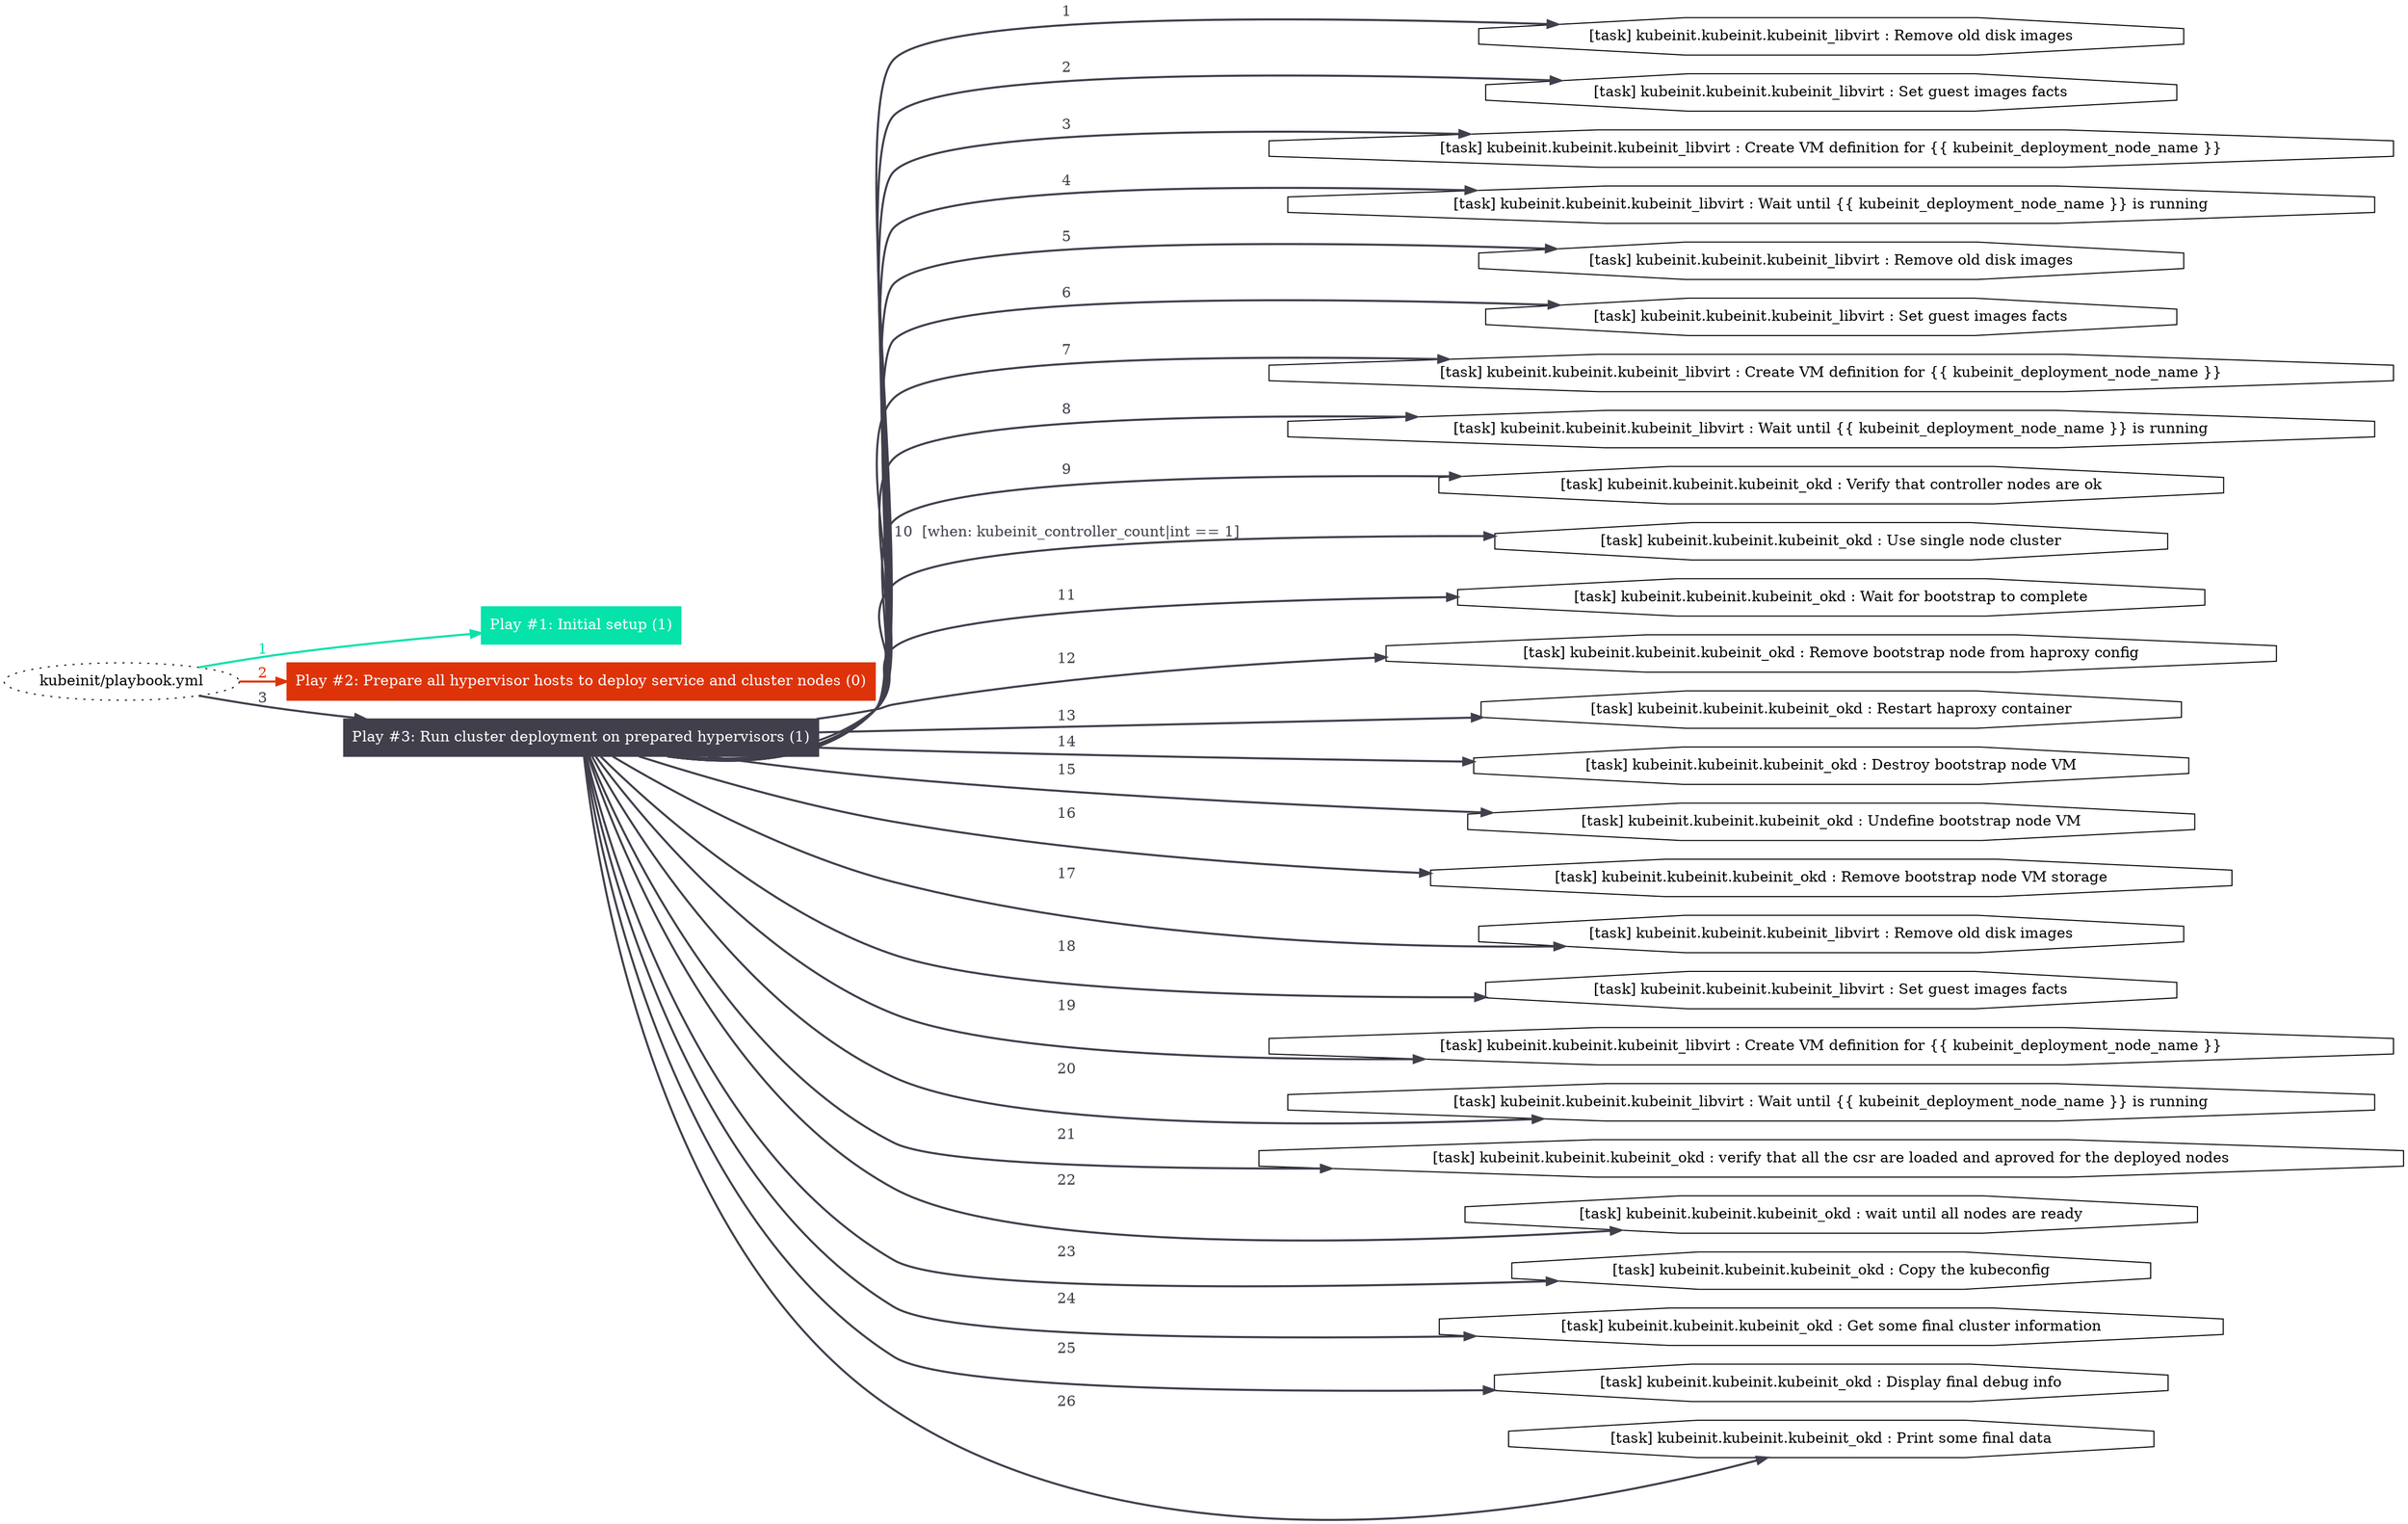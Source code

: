digraph "kubeinit/playbook.yml "{
	graph [concentrate=true ordering=in rankdir=LR ratio=fill]
	edge [esep=5 sep=10]
	"kubeinit/playbook.yml" [id=root_node style=dotted]
	subgraph "Play #1: Initial setup (1) "{
		"Play #1: Initial setup (1)" [color="#05e2aa" fontcolor="#ffffff" id="play_408ee005-e63d-4007-9766-7a4b476c1450" shape=box style=filled tooltip=localhost]
		"kubeinit/playbook.yml" -> "Play #1: Initial setup (1)" [label=1 color="#05e2aa" fontcolor="#05e2aa" id="edge_3127318b-0540-4076-9271-355775fc83e6" style=bold]
	}
	subgraph "Play #2: Prepare all hypervisor hosts to deploy service and cluster nodes (0) "{
		"Play #2: Prepare all hypervisor hosts to deploy service and cluster nodes (0)" [color="#de3309" fontcolor="#ffffff" id="play_3f37c8a2-45e3-4efd-8bad-2352bf27fc89" shape=box style=filled tooltip=""]
		"kubeinit/playbook.yml" -> "Play #2: Prepare all hypervisor hosts to deploy service and cluster nodes (0)" [label=2 color="#de3309" fontcolor="#de3309" id="edge_97aa5d9e-cef4-4458-b314-2ce3b832dcb8" style=bold]
	}
	subgraph "Play #3: Run cluster deployment on prepared hypervisors (1) "{
		"Play #3: Run cluster deployment on prepared hypervisors (1)" [color="#423f4c" fontcolor="#ffffff" id="play_603703dc-8b38-4013-97a5-31ef12e7a25b" shape=box style=filled tooltip=localhost]
		"kubeinit/playbook.yml" -> "Play #3: Run cluster deployment on prepared hypervisors (1)" [label=3 color="#423f4c" fontcolor="#423f4c" id="edge_f518cd9a-7df9-4894-87bc-f5216e27fc89" style=bold]
		"task_88e65336-2350-4b07-8bea-cf4735a1691e" [label="[task] kubeinit.kubeinit.kubeinit_libvirt : Remove old disk images" id="task_88e65336-2350-4b07-8bea-cf4735a1691e" shape=octagon tooltip="[task] kubeinit.kubeinit.kubeinit_libvirt : Remove old disk images"]
		"Play #3: Run cluster deployment on prepared hypervisors (1)" -> "task_88e65336-2350-4b07-8bea-cf4735a1691e" [label=1 color="#423f4c" fontcolor="#423f4c" id="edge_3cbf3f62-696e-46e7-a3e4-30761e67acde" style=bold]
		"task_0007605a-d246-46df-9318-28a23a279726" [label="[task] kubeinit.kubeinit.kubeinit_libvirt : Set guest images facts" id="task_0007605a-d246-46df-9318-28a23a279726" shape=octagon tooltip="[task] kubeinit.kubeinit.kubeinit_libvirt : Set guest images facts"]
		"Play #3: Run cluster deployment on prepared hypervisors (1)" -> "task_0007605a-d246-46df-9318-28a23a279726" [label=2 color="#423f4c" fontcolor="#423f4c" id="edge_0845e7ea-b41d-4baa-9f45-0474fe483621" style=bold]
		"task_43deae7c-75a6-489c-a031-6b5957b4cb9d" [label="[task] kubeinit.kubeinit.kubeinit_libvirt : Create VM definition for {{ kubeinit_deployment_node_name }}" id="task_43deae7c-75a6-489c-a031-6b5957b4cb9d" shape=octagon tooltip="[task] kubeinit.kubeinit.kubeinit_libvirt : Create VM definition for {{ kubeinit_deployment_node_name }}"]
		"Play #3: Run cluster deployment on prepared hypervisors (1)" -> "task_43deae7c-75a6-489c-a031-6b5957b4cb9d" [label=3 color="#423f4c" fontcolor="#423f4c" id="edge_22e77728-9749-4cc9-a565-6927bb78399f" style=bold]
		"task_11615668-2bcd-4fca-bf4b-d7654cf37ade" [label="[task] kubeinit.kubeinit.kubeinit_libvirt : Wait until {{ kubeinit_deployment_node_name }} is running" id="task_11615668-2bcd-4fca-bf4b-d7654cf37ade" shape=octagon tooltip="[task] kubeinit.kubeinit.kubeinit_libvirt : Wait until {{ kubeinit_deployment_node_name }} is running"]
		"Play #3: Run cluster deployment on prepared hypervisors (1)" -> "task_11615668-2bcd-4fca-bf4b-d7654cf37ade" [label=4 color="#423f4c" fontcolor="#423f4c" id="edge_b12139d0-845a-46c9-b01e-9c7e36ac90dc" style=bold]
		"task_ac6b7820-6409-49d3-98e1-481a5fa5d958" [label="[task] kubeinit.kubeinit.kubeinit_libvirt : Remove old disk images" id="task_ac6b7820-6409-49d3-98e1-481a5fa5d958" shape=octagon tooltip="[task] kubeinit.kubeinit.kubeinit_libvirt : Remove old disk images"]
		"Play #3: Run cluster deployment on prepared hypervisors (1)" -> "task_ac6b7820-6409-49d3-98e1-481a5fa5d958" [label=5 color="#423f4c" fontcolor="#423f4c" id="edge_f13f0e34-6ec3-4d72-b566-2f0dc45aa358" style=bold]
		"task_4e59de3a-f0b5-47d1-93bf-f3349a1d5c10" [label="[task] kubeinit.kubeinit.kubeinit_libvirt : Set guest images facts" id="task_4e59de3a-f0b5-47d1-93bf-f3349a1d5c10" shape=octagon tooltip="[task] kubeinit.kubeinit.kubeinit_libvirt : Set guest images facts"]
		"Play #3: Run cluster deployment on prepared hypervisors (1)" -> "task_4e59de3a-f0b5-47d1-93bf-f3349a1d5c10" [label=6 color="#423f4c" fontcolor="#423f4c" id="edge_89df1ecd-1976-43b4-9ddb-0644284fedde" style=bold]
		"task_4f1ff596-56be-494c-bcb6-929d9a2ec890" [label="[task] kubeinit.kubeinit.kubeinit_libvirt : Create VM definition for {{ kubeinit_deployment_node_name }}" id="task_4f1ff596-56be-494c-bcb6-929d9a2ec890" shape=octagon tooltip="[task] kubeinit.kubeinit.kubeinit_libvirt : Create VM definition for {{ kubeinit_deployment_node_name }}"]
		"Play #3: Run cluster deployment on prepared hypervisors (1)" -> "task_4f1ff596-56be-494c-bcb6-929d9a2ec890" [label=7 color="#423f4c" fontcolor="#423f4c" id="edge_40707679-7d4b-4c91-af0b-e128c3a8c98d" style=bold]
		"task_d2d8625f-68d0-43d4-bf2d-ae63c99ccd32" [label="[task] kubeinit.kubeinit.kubeinit_libvirt : Wait until {{ kubeinit_deployment_node_name }} is running" id="task_d2d8625f-68d0-43d4-bf2d-ae63c99ccd32" shape=octagon tooltip="[task] kubeinit.kubeinit.kubeinit_libvirt : Wait until {{ kubeinit_deployment_node_name }} is running"]
		"Play #3: Run cluster deployment on prepared hypervisors (1)" -> "task_d2d8625f-68d0-43d4-bf2d-ae63c99ccd32" [label=8 color="#423f4c" fontcolor="#423f4c" id="edge_916d14ea-a9f4-4884-a3d0-7993b4702d08" style=bold]
		"task_1d3778f8-ec76-41ad-8c75-18e2e65b95d5" [label="[task] kubeinit.kubeinit.kubeinit_okd : Verify that controller nodes are ok" id="task_1d3778f8-ec76-41ad-8c75-18e2e65b95d5" shape=octagon tooltip="[task] kubeinit.kubeinit.kubeinit_okd : Verify that controller nodes are ok"]
		"Play #3: Run cluster deployment on prepared hypervisors (1)" -> "task_1d3778f8-ec76-41ad-8c75-18e2e65b95d5" [label=9 color="#423f4c" fontcolor="#423f4c" id="edge_e9dc189e-89b0-4cc4-9113-311e3b070306" style=bold]
		"task_855809ed-1891-4a6e-ad9a-c47850497ab0" [label="[task] kubeinit.kubeinit.kubeinit_okd : Use single node cluster" id="task_855809ed-1891-4a6e-ad9a-c47850497ab0" shape=octagon tooltip="[task] kubeinit.kubeinit.kubeinit_okd : Use single node cluster"]
		"Play #3: Run cluster deployment on prepared hypervisors (1)" -> "task_855809ed-1891-4a6e-ad9a-c47850497ab0" [label="10  [when: kubeinit_controller_count|int == 1]" color="#423f4c" fontcolor="#423f4c" id="edge_bf1a6fc7-8498-41e3-aa75-8806085891bc" style=bold]
		"task_977d4d4b-89fd-4b1e-96ac-b5a4c38cb700" [label="[task] kubeinit.kubeinit.kubeinit_okd : Wait for bootstrap to complete" id="task_977d4d4b-89fd-4b1e-96ac-b5a4c38cb700" shape=octagon tooltip="[task] kubeinit.kubeinit.kubeinit_okd : Wait for bootstrap to complete"]
		"Play #3: Run cluster deployment on prepared hypervisors (1)" -> "task_977d4d4b-89fd-4b1e-96ac-b5a4c38cb700" [label=11 color="#423f4c" fontcolor="#423f4c" id="edge_f0d05efd-e10d-479c-bf18-28b5a04ba278" style=bold]
		"task_16f30448-72c0-4f9c-b023-307a65cddfbc" [label="[task] kubeinit.kubeinit.kubeinit_okd : Remove bootstrap node from haproxy config" id="task_16f30448-72c0-4f9c-b023-307a65cddfbc" shape=octagon tooltip="[task] kubeinit.kubeinit.kubeinit_okd : Remove bootstrap node from haproxy config"]
		"Play #3: Run cluster deployment on prepared hypervisors (1)" -> "task_16f30448-72c0-4f9c-b023-307a65cddfbc" [label=12 color="#423f4c" fontcolor="#423f4c" id="edge_6b04b211-9ee3-4714-a6a5-ca05d00df657" style=bold]
		"task_9bbf4f9c-d845-4249-a5d3-8af83730eb5d" [label="[task] kubeinit.kubeinit.kubeinit_okd : Restart haproxy container" id="task_9bbf4f9c-d845-4249-a5d3-8af83730eb5d" shape=octagon tooltip="[task] kubeinit.kubeinit.kubeinit_okd : Restart haproxy container"]
		"Play #3: Run cluster deployment on prepared hypervisors (1)" -> "task_9bbf4f9c-d845-4249-a5d3-8af83730eb5d" [label=13 color="#423f4c" fontcolor="#423f4c" id="edge_9728e2e2-f5a8-47a9-9b66-acf80c9d8077" style=bold]
		"task_b6b98970-8e9a-459e-8c0e-08299be79db1" [label="[task] kubeinit.kubeinit.kubeinit_okd : Destroy bootstrap node VM" id="task_b6b98970-8e9a-459e-8c0e-08299be79db1" shape=octagon tooltip="[task] kubeinit.kubeinit.kubeinit_okd : Destroy bootstrap node VM"]
		"Play #3: Run cluster deployment on prepared hypervisors (1)" -> "task_b6b98970-8e9a-459e-8c0e-08299be79db1" [label=14 color="#423f4c" fontcolor="#423f4c" id="edge_e7ecf47d-6cc6-4aec-ae13-d406f739966b" style=bold]
		"task_9fa5d599-bae3-4cf5-9aac-b18d8f89b11b" [label="[task] kubeinit.kubeinit.kubeinit_okd : Undefine bootstrap node VM" id="task_9fa5d599-bae3-4cf5-9aac-b18d8f89b11b" shape=octagon tooltip="[task] kubeinit.kubeinit.kubeinit_okd : Undefine bootstrap node VM"]
		"Play #3: Run cluster deployment on prepared hypervisors (1)" -> "task_9fa5d599-bae3-4cf5-9aac-b18d8f89b11b" [label=15 color="#423f4c" fontcolor="#423f4c" id="edge_67ad1411-7c9d-4ec2-987c-3e43d30ea1a9" style=bold]
		"task_d76db5f5-450f-41ef-b9b6-7783deb54212" [label="[task] kubeinit.kubeinit.kubeinit_okd : Remove bootstrap node VM storage" id="task_d76db5f5-450f-41ef-b9b6-7783deb54212" shape=octagon tooltip="[task] kubeinit.kubeinit.kubeinit_okd : Remove bootstrap node VM storage"]
		"Play #3: Run cluster deployment on prepared hypervisors (1)" -> "task_d76db5f5-450f-41ef-b9b6-7783deb54212" [label=16 color="#423f4c" fontcolor="#423f4c" id="edge_b5b497c0-be6a-4816-bcde-58ff6a382956" style=bold]
		"task_1decf74d-d787-46bf-8f99-f1324d214698" [label="[task] kubeinit.kubeinit.kubeinit_libvirt : Remove old disk images" id="task_1decf74d-d787-46bf-8f99-f1324d214698" shape=octagon tooltip="[task] kubeinit.kubeinit.kubeinit_libvirt : Remove old disk images"]
		"Play #3: Run cluster deployment on prepared hypervisors (1)" -> "task_1decf74d-d787-46bf-8f99-f1324d214698" [label=17 color="#423f4c" fontcolor="#423f4c" id="edge_59cb27bd-bf4e-46ec-ab1d-c308e5140d68" style=bold]
		"task_9a9d1b71-4950-4b2d-af09-8158f62da64e" [label="[task] kubeinit.kubeinit.kubeinit_libvirt : Set guest images facts" id="task_9a9d1b71-4950-4b2d-af09-8158f62da64e" shape=octagon tooltip="[task] kubeinit.kubeinit.kubeinit_libvirt : Set guest images facts"]
		"Play #3: Run cluster deployment on prepared hypervisors (1)" -> "task_9a9d1b71-4950-4b2d-af09-8158f62da64e" [label=18 color="#423f4c" fontcolor="#423f4c" id="edge_4809effe-9ea9-4d6a-a487-080f3584fa4d" style=bold]
		"task_b8d55f72-eb3e-419a-bbda-7fa0ca26bb9e" [label="[task] kubeinit.kubeinit.kubeinit_libvirt : Create VM definition for {{ kubeinit_deployment_node_name }}" id="task_b8d55f72-eb3e-419a-bbda-7fa0ca26bb9e" shape=octagon tooltip="[task] kubeinit.kubeinit.kubeinit_libvirt : Create VM definition for {{ kubeinit_deployment_node_name }}"]
		"Play #3: Run cluster deployment on prepared hypervisors (1)" -> "task_b8d55f72-eb3e-419a-bbda-7fa0ca26bb9e" [label=19 color="#423f4c" fontcolor="#423f4c" id="edge_57506248-689c-45ea-a22a-ab4b6d471816" style=bold]
		"task_8285af66-c4f8-48c2-8b6c-029fb4f54917" [label="[task] kubeinit.kubeinit.kubeinit_libvirt : Wait until {{ kubeinit_deployment_node_name }} is running" id="task_8285af66-c4f8-48c2-8b6c-029fb4f54917" shape=octagon tooltip="[task] kubeinit.kubeinit.kubeinit_libvirt : Wait until {{ kubeinit_deployment_node_name }} is running"]
		"Play #3: Run cluster deployment on prepared hypervisors (1)" -> "task_8285af66-c4f8-48c2-8b6c-029fb4f54917" [label=20 color="#423f4c" fontcolor="#423f4c" id="edge_a615d86e-57d2-4c0e-8499-4116a6f45352" style=bold]
		"task_7a2a54e3-fe8f-46f3-b047-b1630ad012b6" [label="[task] kubeinit.kubeinit.kubeinit_okd : verify that all the csr are loaded and aproved for the deployed nodes" id="task_7a2a54e3-fe8f-46f3-b047-b1630ad012b6" shape=octagon tooltip="[task] kubeinit.kubeinit.kubeinit_okd : verify that all the csr are loaded and aproved for the deployed nodes"]
		"Play #3: Run cluster deployment on prepared hypervisors (1)" -> "task_7a2a54e3-fe8f-46f3-b047-b1630ad012b6" [label=21 color="#423f4c" fontcolor="#423f4c" id="edge_10dc25d8-aed3-403a-84a5-3ac9b571ad7e" style=bold]
		"task_ca328613-7f98-401f-b9e5-cbf6d15743b4" [label="[task] kubeinit.kubeinit.kubeinit_okd : wait until all nodes are ready" id="task_ca328613-7f98-401f-b9e5-cbf6d15743b4" shape=octagon tooltip="[task] kubeinit.kubeinit.kubeinit_okd : wait until all nodes are ready"]
		"Play #3: Run cluster deployment on prepared hypervisors (1)" -> "task_ca328613-7f98-401f-b9e5-cbf6d15743b4" [label=22 color="#423f4c" fontcolor="#423f4c" id="edge_48e36f26-ea1a-467b-b3ba-74d816d98040" style=bold]
		"task_3a732f33-e192-4177-a79b-e97e346a7a4d" [label="[task] kubeinit.kubeinit.kubeinit_okd : Copy the kubeconfig" id="task_3a732f33-e192-4177-a79b-e97e346a7a4d" shape=octagon tooltip="[task] kubeinit.kubeinit.kubeinit_okd : Copy the kubeconfig"]
		"Play #3: Run cluster deployment on prepared hypervisors (1)" -> "task_3a732f33-e192-4177-a79b-e97e346a7a4d" [label=23 color="#423f4c" fontcolor="#423f4c" id="edge_71a75f20-2c4c-4524-94bd-90563f4bc6de" style=bold]
		"task_28ab3032-7a44-4b95-9ddd-f719be3bdf05" [label="[task] kubeinit.kubeinit.kubeinit_okd : Get some final cluster information" id="task_28ab3032-7a44-4b95-9ddd-f719be3bdf05" shape=octagon tooltip="[task] kubeinit.kubeinit.kubeinit_okd : Get some final cluster information"]
		"Play #3: Run cluster deployment on prepared hypervisors (1)" -> "task_28ab3032-7a44-4b95-9ddd-f719be3bdf05" [label=24 color="#423f4c" fontcolor="#423f4c" id="edge_f548ee21-c823-4d31-a0be-584ede67441e" style=bold]
		"task_8c737eb0-08bc-45df-b442-73c045d7d45a" [label="[task] kubeinit.kubeinit.kubeinit_okd : Display final debug info" id="task_8c737eb0-08bc-45df-b442-73c045d7d45a" shape=octagon tooltip="[task] kubeinit.kubeinit.kubeinit_okd : Display final debug info"]
		"Play #3: Run cluster deployment on prepared hypervisors (1)" -> "task_8c737eb0-08bc-45df-b442-73c045d7d45a" [label=25 color="#423f4c" fontcolor="#423f4c" id="edge_fa454b0f-7714-4066-bb8d-57260091e4f8" style=bold]
		"task_3d2b7d49-d68d-4a54-96f0-e184f67078c9" [label="[task] kubeinit.kubeinit.kubeinit_okd : Print some final data" id="task_3d2b7d49-d68d-4a54-96f0-e184f67078c9" shape=octagon tooltip="[task] kubeinit.kubeinit.kubeinit_okd : Print some final data"]
		"Play #3: Run cluster deployment on prepared hypervisors (1)" -> "task_3d2b7d49-d68d-4a54-96f0-e184f67078c9" [label=26 color="#423f4c" fontcolor="#423f4c" id="edge_d5deed0d-1c7b-426d-b1a5-4611a5b7c5a4" style=bold]
	}
}
